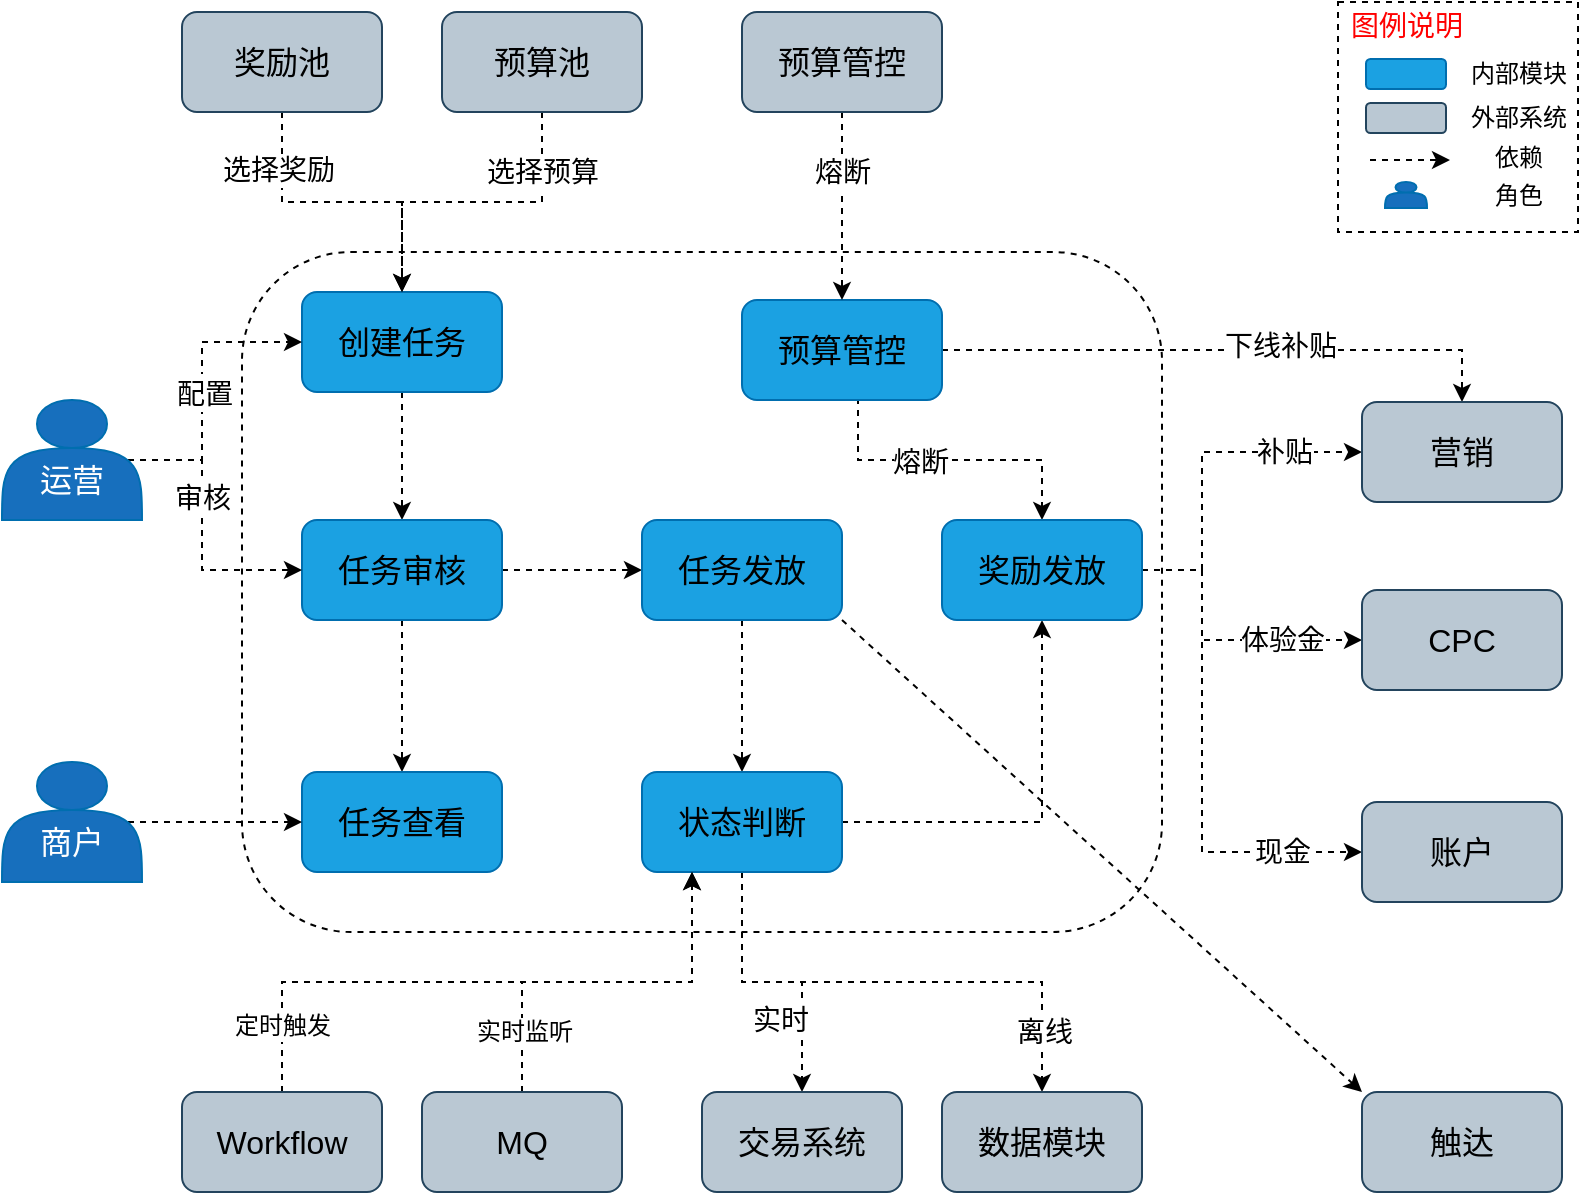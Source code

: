 <mxfile version="12.6.6" type="github" pages="3">
  <diagram id="x_FaIlI_H5_Zrhrs0Eig" name="业务全景">
    <mxGraphModel dx="946" dy="468" grid="1" gridSize="10" guides="1" tooltips="1" connect="1" arrows="1" fold="1" page="1" pageScale="1" pageWidth="827" pageHeight="1169" math="0" shadow="0">
      <root>
        <mxCell id="0"/>
        <mxCell id="1" parent="0"/>
        <mxCell id="Eg2ai3Ubf1dQmXdRh79p-2" value="" style="rounded=1;whiteSpace=wrap;html=1;dashed=1;arcSize=16;" vertex="1" parent="1">
          <mxGeometry x="130" y="130" width="460" height="340" as="geometry"/>
        </mxCell>
        <mxCell id="Eg2ai3Ubf1dQmXdRh79p-6" style="edgeStyle=orthogonalEdgeStyle;rounded=0;orthogonalLoop=1;jettySize=auto;html=1;exitX=0.5;exitY=1;exitDx=0;exitDy=0;fontSize=16;fontColor=#000000;dashed=1;" edge="1" parent="1" source="Eg2ai3Ubf1dQmXdRh79p-3" target="Eg2ai3Ubf1dQmXdRh79p-4">
          <mxGeometry relative="1" as="geometry"/>
        </mxCell>
        <mxCell id="Eg2ai3Ubf1dQmXdRh79p-3" value="创建任务" style="rounded=1;whiteSpace=wrap;html=1;fillColor=#1ba1e2;strokeColor=#006EAF;fontColor=#000000;fontSize=16;" vertex="1" parent="1">
          <mxGeometry x="160" y="150" width="100" height="50" as="geometry"/>
        </mxCell>
        <mxCell id="Eg2ai3Ubf1dQmXdRh79p-7" style="edgeStyle=orthogonalEdgeStyle;rounded=0;orthogonalLoop=1;jettySize=auto;html=1;exitX=0.5;exitY=1;exitDx=0;exitDy=0;dashed=1;fontSize=16;fontColor=#000000;" edge="1" parent="1" source="Eg2ai3Ubf1dQmXdRh79p-4" target="Eg2ai3Ubf1dQmXdRh79p-5">
          <mxGeometry relative="1" as="geometry"/>
        </mxCell>
        <mxCell id="Eg2ai3Ubf1dQmXdRh79p-22" style="edgeStyle=none;rounded=0;orthogonalLoop=1;jettySize=auto;html=1;exitX=1;exitY=0.5;exitDx=0;exitDy=0;dashed=1;fontSize=14;fontColor=#000000;" edge="1" parent="1" source="Eg2ai3Ubf1dQmXdRh79p-4" target="Eg2ai3Ubf1dQmXdRh79p-17">
          <mxGeometry relative="1" as="geometry"/>
        </mxCell>
        <mxCell id="Eg2ai3Ubf1dQmXdRh79p-4" value="任务审核" style="rounded=1;whiteSpace=wrap;html=1;fillColor=#1ba1e2;strokeColor=#006EAF;fontColor=#000000;fontSize=16;" vertex="1" parent="1">
          <mxGeometry x="160" y="264" width="100" height="50" as="geometry"/>
        </mxCell>
        <mxCell id="Eg2ai3Ubf1dQmXdRh79p-5" value="任务查看" style="rounded=1;whiteSpace=wrap;html=1;fillColor=#1ba1e2;strokeColor=#006EAF;fontColor=#000000;fontSize=16;" vertex="1" parent="1">
          <mxGeometry x="160" y="390" width="100" height="50" as="geometry"/>
        </mxCell>
        <mxCell id="Eg2ai3Ubf1dQmXdRh79p-13" style="rounded=0;orthogonalLoop=1;jettySize=auto;html=1;exitX=0.9;exitY=0.5;exitDx=0;exitDy=0;exitPerimeter=0;entryX=0;entryY=0.5;entryDx=0;entryDy=0;dashed=1;fontSize=16;fontColor=#000000;edgeStyle=orthogonalEdgeStyle;" edge="1" parent="1" source="Eg2ai3Ubf1dQmXdRh79p-8" target="Eg2ai3Ubf1dQmXdRh79p-3">
          <mxGeometry relative="1" as="geometry">
            <Array as="points">
              <mxPoint x="110" y="234"/>
              <mxPoint x="110" y="175"/>
            </Array>
          </mxGeometry>
        </mxCell>
        <mxCell id="Eg2ai3Ubf1dQmXdRh79p-15" value="&lt;font style=&quot;font-size: 14px&quot;&gt;配置&lt;/font&gt;" style="text;html=1;align=center;verticalAlign=middle;resizable=0;points=[];labelBackgroundColor=#ffffff;fontSize=16;fontColor=#000000;" vertex="1" connectable="0" parent="Eg2ai3Ubf1dQmXdRh79p-13">
          <mxGeometry x="-0.024" y="-1" relative="1" as="geometry">
            <mxPoint as="offset"/>
          </mxGeometry>
        </mxCell>
        <mxCell id="Eg2ai3Ubf1dQmXdRh79p-14" style="edgeStyle=orthogonalEdgeStyle;rounded=0;orthogonalLoop=1;jettySize=auto;html=1;exitX=0.9;exitY=0.5;exitDx=0;exitDy=0;exitPerimeter=0;entryX=0;entryY=0.5;entryDx=0;entryDy=0;dashed=1;fontSize=16;fontColor=#000000;" edge="1" parent="1" source="Eg2ai3Ubf1dQmXdRh79p-8" target="Eg2ai3Ubf1dQmXdRh79p-4">
          <mxGeometry relative="1" as="geometry">
            <Array as="points">
              <mxPoint x="110" y="234"/>
              <mxPoint x="110" y="289"/>
            </Array>
          </mxGeometry>
        </mxCell>
        <mxCell id="Eg2ai3Ubf1dQmXdRh79p-16" value="审核" style="text;html=1;align=center;verticalAlign=middle;resizable=0;points=[];labelBackgroundColor=#ffffff;fontSize=14;fontColor=#000000;" vertex="1" connectable="0" parent="Eg2ai3Ubf1dQmXdRh79p-14">
          <mxGeometry x="-0.21" y="-1" relative="1" as="geometry">
            <mxPoint x="1" as="offset"/>
          </mxGeometry>
        </mxCell>
        <mxCell id="Eg2ai3Ubf1dQmXdRh79p-8" value="&lt;br&gt;运营" style="shape=actor;whiteSpace=wrap;html=1;fillColor=#176FBD;fontSize=16;fontColor=#ffffff;strokeColor=#006EAF;" vertex="1" parent="1">
          <mxGeometry x="10" y="204" width="70" height="60" as="geometry"/>
        </mxCell>
        <mxCell id="Eg2ai3Ubf1dQmXdRh79p-12" style="edgeStyle=orthogonalEdgeStyle;rounded=0;orthogonalLoop=1;jettySize=auto;html=1;exitX=0.9;exitY=0.5;exitDx=0;exitDy=0;exitPerimeter=0;dashed=1;fontSize=16;fontColor=#000000;" edge="1" parent="1" source="Eg2ai3Ubf1dQmXdRh79p-11" target="Eg2ai3Ubf1dQmXdRh79p-5">
          <mxGeometry relative="1" as="geometry"/>
        </mxCell>
        <mxCell id="Eg2ai3Ubf1dQmXdRh79p-11" value="&lt;br&gt;商户" style="shape=actor;whiteSpace=wrap;html=1;fillColor=#176FBD;fontSize=16;fontColor=#ffffff;strokeColor=#006EAF;" vertex="1" parent="1">
          <mxGeometry x="10" y="385" width="70" height="60" as="geometry"/>
        </mxCell>
        <mxCell id="Eg2ai3Ubf1dQmXdRh79p-25" style="edgeStyle=none;rounded=0;orthogonalLoop=1;jettySize=auto;html=1;exitX=0.5;exitY=1;exitDx=0;exitDy=0;dashed=1;fontSize=14;fontColor=#000000;" edge="1" parent="1" source="Eg2ai3Ubf1dQmXdRh79p-17" target="Eg2ai3Ubf1dQmXdRh79p-24">
          <mxGeometry relative="1" as="geometry"/>
        </mxCell>
        <mxCell id="Eg2ai3Ubf1dQmXdRh79p-67" style="rounded=0;orthogonalLoop=1;jettySize=auto;html=1;exitX=1;exitY=1;exitDx=0;exitDy=0;entryX=0;entryY=0;entryDx=0;entryDy=0;dashed=1;fontSize=12;fontColor=#000000;" edge="1" parent="1" source="Eg2ai3Ubf1dQmXdRh79p-17" target="Eg2ai3Ubf1dQmXdRh79p-66">
          <mxGeometry relative="1" as="geometry"/>
        </mxCell>
        <mxCell id="Eg2ai3Ubf1dQmXdRh79p-17" value="任务发放" style="rounded=1;whiteSpace=wrap;html=1;fillColor=#1ba1e2;strokeColor=#006EAF;fontColor=#000000;fontSize=16;" vertex="1" parent="1">
          <mxGeometry x="330" y="264" width="100" height="50" as="geometry"/>
        </mxCell>
        <mxCell id="Eg2ai3Ubf1dQmXdRh79p-47" style="edgeStyle=orthogonalEdgeStyle;rounded=0;orthogonalLoop=1;jettySize=auto;html=1;exitX=0.5;exitY=1;exitDx=0;exitDy=0;entryX=0.5;entryY=0;entryDx=0;entryDy=0;dashed=1;fontSize=14;fontColor=#000000;" edge="1" parent="1" source="Eg2ai3Ubf1dQmXdRh79p-18" target="Eg2ai3Ubf1dQmXdRh79p-3">
          <mxGeometry relative="1" as="geometry"/>
        </mxCell>
        <mxCell id="Eg2ai3Ubf1dQmXdRh79p-49" value="选择预算" style="text;html=1;align=center;verticalAlign=middle;resizable=0;points=[];labelBackgroundColor=#ffffff;fontSize=14;fontColor=#000000;" vertex="1" connectable="0" parent="Eg2ai3Ubf1dQmXdRh79p-47">
          <mxGeometry x="-0.738" relative="1" as="geometry">
            <mxPoint y="9" as="offset"/>
          </mxGeometry>
        </mxCell>
        <mxCell id="Eg2ai3Ubf1dQmXdRh79p-18" value="预算池" style="rounded=1;whiteSpace=wrap;html=1;fillColor=#bac8d3;strokeColor=#23445d;fontSize=16;" vertex="1" parent="1">
          <mxGeometry x="230" y="10" width="100" height="50" as="geometry"/>
        </mxCell>
        <mxCell id="Eg2ai3Ubf1dQmXdRh79p-21" style="edgeStyle=orthogonalEdgeStyle;rounded=0;orthogonalLoop=1;jettySize=auto;html=1;exitX=0.5;exitY=1;exitDx=0;exitDy=0;entryX=0.5;entryY=0;entryDx=0;entryDy=0;dashed=1;fontSize=14;fontColor=#000000;" edge="1" parent="1" source="Eg2ai3Ubf1dQmXdRh79p-19" target="Eg2ai3Ubf1dQmXdRh79p-3">
          <mxGeometry relative="1" as="geometry"/>
        </mxCell>
        <mxCell id="Eg2ai3Ubf1dQmXdRh79p-48" value="选择奖励" style="text;html=1;align=center;verticalAlign=middle;resizable=0;points=[];labelBackgroundColor=#ffffff;fontSize=14;fontColor=#000000;" vertex="1" connectable="0" parent="Eg2ai3Ubf1dQmXdRh79p-21">
          <mxGeometry x="-0.613" y="-2" relative="1" as="geometry">
            <mxPoint as="offset"/>
          </mxGeometry>
        </mxCell>
        <mxCell id="Eg2ai3Ubf1dQmXdRh79p-19" value="奖励池" style="rounded=1;whiteSpace=wrap;html=1;fillColor=#bac8d3;strokeColor=#23445d;fontSize=16;" vertex="1" parent="1">
          <mxGeometry x="100" y="10" width="100" height="50" as="geometry"/>
        </mxCell>
        <mxCell id="Eg2ai3Ubf1dQmXdRh79p-29" style="edgeStyle=orthogonalEdgeStyle;rounded=0;orthogonalLoop=1;jettySize=auto;html=1;exitX=0.58;exitY=0.98;exitDx=0;exitDy=0;dashed=1;fontSize=14;fontColor=#000000;exitPerimeter=0;" edge="1" parent="1" source="Eg2ai3Ubf1dQmXdRh79p-23" target="Eg2ai3Ubf1dQmXdRh79p-27">
          <mxGeometry relative="1" as="geometry"/>
        </mxCell>
        <mxCell id="Eg2ai3Ubf1dQmXdRh79p-46" value="熔断" style="text;html=1;align=center;verticalAlign=middle;resizable=0;points=[];labelBackgroundColor=#ffffff;fontSize=14;fontColor=#000000;" vertex="1" connectable="0" parent="Eg2ai3Ubf1dQmXdRh79p-29">
          <mxGeometry x="-0.189" y="-1" relative="1" as="geometry">
            <mxPoint as="offset"/>
          </mxGeometry>
        </mxCell>
        <mxCell id="Eg2ai3Ubf1dQmXdRh79p-53" style="edgeStyle=orthogonalEdgeStyle;rounded=0;orthogonalLoop=1;jettySize=auto;html=1;exitX=1;exitY=0.5;exitDx=0;exitDy=0;entryX=0.5;entryY=0;entryDx=0;entryDy=0;dashed=1;fontSize=14;fontColor=#000000;" edge="1" parent="1" source="Eg2ai3Ubf1dQmXdRh79p-23" target="Eg2ai3Ubf1dQmXdRh79p-50">
          <mxGeometry relative="1" as="geometry"/>
        </mxCell>
        <mxCell id="Eg2ai3Ubf1dQmXdRh79p-54" value="下线补贴" style="text;html=1;align=center;verticalAlign=middle;resizable=0;points=[];labelBackgroundColor=#ffffff;fontSize=14;fontColor=#000000;" vertex="1" connectable="0" parent="Eg2ai3Ubf1dQmXdRh79p-53">
          <mxGeometry x="0.178" y="2" relative="1" as="geometry">
            <mxPoint as="offset"/>
          </mxGeometry>
        </mxCell>
        <mxCell id="Eg2ai3Ubf1dQmXdRh79p-23" value="预算管控" style="rounded=1;whiteSpace=wrap;html=1;fillColor=#1ba1e2;strokeColor=#006EAF;fontColor=#000000;fontSize=16;" vertex="1" parent="1">
          <mxGeometry x="380" y="154" width="100" height="50" as="geometry"/>
        </mxCell>
        <mxCell id="Eg2ai3Ubf1dQmXdRh79p-28" style="edgeStyle=orthogonalEdgeStyle;rounded=0;orthogonalLoop=1;jettySize=auto;html=1;exitX=1;exitY=0.5;exitDx=0;exitDy=0;entryX=0.5;entryY=1;entryDx=0;entryDy=0;dashed=1;fontSize=14;fontColor=#000000;" edge="1" parent="1" source="Eg2ai3Ubf1dQmXdRh79p-24" target="Eg2ai3Ubf1dQmXdRh79p-27">
          <mxGeometry relative="1" as="geometry"/>
        </mxCell>
        <mxCell id="Eg2ai3Ubf1dQmXdRh79p-34" style="edgeStyle=orthogonalEdgeStyle;rounded=0;orthogonalLoop=1;jettySize=auto;html=1;exitX=0.5;exitY=1;exitDx=0;exitDy=0;dashed=1;fontSize=14;fontColor=#000000;" edge="1" parent="1" source="Eg2ai3Ubf1dQmXdRh79p-24" target="Eg2ai3Ubf1dQmXdRh79p-32">
          <mxGeometry relative="1" as="geometry"/>
        </mxCell>
        <mxCell id="Eg2ai3Ubf1dQmXdRh79p-43" value="实时" style="text;html=1;align=center;verticalAlign=middle;resizable=0;points=[];labelBackgroundColor=#ffffff;fontSize=14;fontColor=#000000;" vertex="1" connectable="0" parent="Eg2ai3Ubf1dQmXdRh79p-34">
          <mxGeometry x="0.075" y="2" relative="1" as="geometry">
            <mxPoint x="-2" y="21" as="offset"/>
          </mxGeometry>
        </mxCell>
        <mxCell id="Eg2ai3Ubf1dQmXdRh79p-42" style="edgeStyle=orthogonalEdgeStyle;rounded=0;orthogonalLoop=1;jettySize=auto;html=1;exitX=0.5;exitY=1;exitDx=0;exitDy=0;dashed=1;fontSize=14;fontColor=#000000;entryX=0.5;entryY=0;entryDx=0;entryDy=0;" edge="1" parent="1" source="Eg2ai3Ubf1dQmXdRh79p-24" target="Eg2ai3Ubf1dQmXdRh79p-33">
          <mxGeometry relative="1" as="geometry"/>
        </mxCell>
        <mxCell id="Eg2ai3Ubf1dQmXdRh79p-44" value="离线" style="text;html=1;align=center;verticalAlign=middle;resizable=0;points=[];labelBackgroundColor=#ffffff;fontSize=14;fontColor=#000000;" vertex="1" connectable="0" parent="Eg2ai3Ubf1dQmXdRh79p-42">
          <mxGeometry x="0.525" y="1" relative="1" as="geometry">
            <mxPoint x="7" y="26" as="offset"/>
          </mxGeometry>
        </mxCell>
        <mxCell id="Eg2ai3Ubf1dQmXdRh79p-24" value="状态判断" style="rounded=1;whiteSpace=wrap;html=1;fillColor=#1ba1e2;strokeColor=#006EAF;fontColor=#000000;fontSize=16;" vertex="1" parent="1">
          <mxGeometry x="330" y="390" width="100" height="50" as="geometry"/>
        </mxCell>
        <mxCell id="Eg2ai3Ubf1dQmXdRh79p-38" style="edgeStyle=orthogonalEdgeStyle;rounded=0;orthogonalLoop=1;jettySize=auto;html=1;exitX=1;exitY=0.5;exitDx=0;exitDy=0;entryX=0;entryY=0.5;entryDx=0;entryDy=0;dashed=1;fontSize=14;fontColor=#000000;" edge="1" parent="1" target="Eg2ai3Ubf1dQmXdRh79p-36">
          <mxGeometry relative="1" as="geometry">
            <mxPoint x="580" y="289" as="sourcePoint"/>
            <Array as="points">
              <mxPoint x="610" y="289"/>
              <mxPoint x="610" y="324"/>
            </Array>
          </mxGeometry>
        </mxCell>
        <mxCell id="Eg2ai3Ubf1dQmXdRh79p-40" value="体验金" style="text;html=1;align=center;verticalAlign=middle;resizable=0;points=[];labelBackgroundColor=#ffffff;fontSize=14;fontColor=#000000;" vertex="1" connectable="0" parent="Eg2ai3Ubf1dQmXdRh79p-38">
          <mxGeometry x="0.141" relative="1" as="geometry">
            <mxPoint x="22" as="offset"/>
          </mxGeometry>
        </mxCell>
        <mxCell id="Eg2ai3Ubf1dQmXdRh79p-39" style="edgeStyle=orthogonalEdgeStyle;rounded=0;orthogonalLoop=1;jettySize=auto;html=1;exitX=1;exitY=0.5;exitDx=0;exitDy=0;entryX=0;entryY=0.5;entryDx=0;entryDy=0;dashed=1;fontSize=14;fontColor=#000000;" edge="1" parent="1" target="Eg2ai3Ubf1dQmXdRh79p-37">
          <mxGeometry relative="1" as="geometry">
            <mxPoint x="580" y="289" as="sourcePoint"/>
            <Array as="points">
              <mxPoint x="610" y="289"/>
              <mxPoint x="610" y="430"/>
            </Array>
          </mxGeometry>
        </mxCell>
        <mxCell id="Eg2ai3Ubf1dQmXdRh79p-41" value="现金" style="text;html=1;align=center;verticalAlign=middle;resizable=0;points=[];labelBackgroundColor=#ffffff;fontSize=14;fontColor=#000000;" vertex="1" connectable="0" parent="Eg2ai3Ubf1dQmXdRh79p-39">
          <mxGeometry x="0.305" y="1" relative="1" as="geometry">
            <mxPoint x="39" y="7" as="offset"/>
          </mxGeometry>
        </mxCell>
        <mxCell id="Eg2ai3Ubf1dQmXdRh79p-51" style="edgeStyle=orthogonalEdgeStyle;rounded=0;orthogonalLoop=1;jettySize=auto;html=1;exitX=1;exitY=0.5;exitDx=0;exitDy=0;entryX=0;entryY=0.5;entryDx=0;entryDy=0;dashed=1;fontSize=14;fontColor=#000000;" edge="1" parent="1" target="Eg2ai3Ubf1dQmXdRh79p-50">
          <mxGeometry relative="1" as="geometry">
            <mxPoint x="580" y="289" as="sourcePoint"/>
            <Array as="points">
              <mxPoint x="610" y="289"/>
              <mxPoint x="610" y="230"/>
            </Array>
          </mxGeometry>
        </mxCell>
        <mxCell id="Eg2ai3Ubf1dQmXdRh79p-52" value="补贴" style="text;html=1;align=center;verticalAlign=middle;resizable=0;points=[];labelBackgroundColor=#ffffff;fontSize=14;fontColor=#000000;" vertex="1" connectable="0" parent="Eg2ai3Ubf1dQmXdRh79p-51">
          <mxGeometry x="0.696" y="-1" relative="1" as="geometry">
            <mxPoint x="-14" y="-1" as="offset"/>
          </mxGeometry>
        </mxCell>
        <mxCell id="Eg2ai3Ubf1dQmXdRh79p-27" value="奖励发放" style="rounded=1;whiteSpace=wrap;html=1;fillColor=#1ba1e2;strokeColor=#006EAF;fontColor=#000000;fontSize=16;" vertex="1" parent="1">
          <mxGeometry x="480" y="264" width="100" height="50" as="geometry"/>
        </mxCell>
        <mxCell id="Eg2ai3Ubf1dQmXdRh79p-31" style="edgeStyle=orthogonalEdgeStyle;rounded=0;orthogonalLoop=1;jettySize=auto;html=1;exitX=0.5;exitY=1;exitDx=0;exitDy=0;dashed=1;fontSize=14;fontColor=#000000;" edge="1" parent="1" source="Eg2ai3Ubf1dQmXdRh79p-30" target="Eg2ai3Ubf1dQmXdRh79p-23">
          <mxGeometry relative="1" as="geometry"/>
        </mxCell>
        <mxCell id="Eg2ai3Ubf1dQmXdRh79p-45" value="熔断" style="text;html=1;align=center;verticalAlign=middle;resizable=0;points=[];labelBackgroundColor=#ffffff;fontSize=14;fontColor=#000000;" vertex="1" connectable="0" parent="Eg2ai3Ubf1dQmXdRh79p-31">
          <mxGeometry x="-0.641" y="1" relative="1" as="geometry">
            <mxPoint x="-1" y="13" as="offset"/>
          </mxGeometry>
        </mxCell>
        <mxCell id="Eg2ai3Ubf1dQmXdRh79p-30" value="预算管控" style="rounded=1;whiteSpace=wrap;html=1;fillColor=#bac8d3;strokeColor=#23445d;fontSize=16;" vertex="1" parent="1">
          <mxGeometry x="380" y="10" width="100" height="50" as="geometry"/>
        </mxCell>
        <mxCell id="Eg2ai3Ubf1dQmXdRh79p-32" value="交易系统" style="rounded=1;whiteSpace=wrap;html=1;fillColor=#bac8d3;strokeColor=#23445d;fontSize=16;" vertex="1" parent="1">
          <mxGeometry x="360" y="550" width="100" height="50" as="geometry"/>
        </mxCell>
        <mxCell id="Eg2ai3Ubf1dQmXdRh79p-33" value="数据模块" style="rounded=1;whiteSpace=wrap;html=1;fillColor=#bac8d3;strokeColor=#23445d;fontSize=16;" vertex="1" parent="1">
          <mxGeometry x="480" y="550" width="100" height="50" as="geometry"/>
        </mxCell>
        <mxCell id="Eg2ai3Ubf1dQmXdRh79p-36" value="CPC" style="rounded=1;whiteSpace=wrap;html=1;fillColor=#bac8d3;strokeColor=#23445d;fontSize=16;" vertex="1" parent="1">
          <mxGeometry x="690" y="299" width="100" height="50" as="geometry"/>
        </mxCell>
        <mxCell id="Eg2ai3Ubf1dQmXdRh79p-37" value="账户" style="rounded=1;whiteSpace=wrap;html=1;fillColor=#bac8d3;strokeColor=#23445d;fontSize=16;" vertex="1" parent="1">
          <mxGeometry x="690" y="405" width="100" height="50" as="geometry"/>
        </mxCell>
        <mxCell id="Eg2ai3Ubf1dQmXdRh79p-50" value="营销" style="rounded=1;whiteSpace=wrap;html=1;fillColor=#bac8d3;strokeColor=#23445d;fontSize=16;" vertex="1" parent="1">
          <mxGeometry x="690" y="205" width="100" height="50" as="geometry"/>
        </mxCell>
        <mxCell id="Eg2ai3Ubf1dQmXdRh79p-55" value="" style="rounded=0;whiteSpace=wrap;html=1;fillColor=none;fontSize=14;fontColor=#000000;dashed=1;" vertex="1" parent="1">
          <mxGeometry x="678" y="5" width="120" height="115" as="geometry"/>
        </mxCell>
        <mxCell id="Eg2ai3Ubf1dQmXdRh79p-56" value="图例说明" style="text;html=1;align=center;verticalAlign=middle;resizable=0;points=[];autosize=1;fontSize=14;fontColor=#FF0000;" vertex="1" parent="1">
          <mxGeometry x="677" y="7" width="70" height="20" as="geometry"/>
        </mxCell>
        <mxCell id="Eg2ai3Ubf1dQmXdRh79p-57" value="" style="rounded=1;whiteSpace=wrap;html=1;fillColor=#1ba1e2;strokeColor=#006EAF;fontColor=#000000;fontSize=16;" vertex="1" parent="1">
          <mxGeometry x="692" y="33.5" width="40" height="15" as="geometry"/>
        </mxCell>
        <mxCell id="Eg2ai3Ubf1dQmXdRh79p-58" value="内部模块" style="text;html=1;align=center;verticalAlign=middle;resizable=0;points=[];autosize=1;fontSize=12;fontColor=#000000;" vertex="1" parent="1">
          <mxGeometry x="738" y="31" width="60" height="20" as="geometry"/>
        </mxCell>
        <mxCell id="Eg2ai3Ubf1dQmXdRh79p-60" value="" style="rounded=1;whiteSpace=wrap;html=1;fillColor=#bac8d3;strokeColor=#23445d;fontSize=16;" vertex="1" parent="1">
          <mxGeometry x="692" y="55.5" width="40" height="15" as="geometry"/>
        </mxCell>
        <mxCell id="Eg2ai3Ubf1dQmXdRh79p-61" value="外部系统" style="text;html=1;align=center;verticalAlign=middle;resizable=0;points=[];autosize=1;fontSize=12;fontColor=#000000;" vertex="1" parent="1">
          <mxGeometry x="738" y="53" width="60" height="20" as="geometry"/>
        </mxCell>
        <mxCell id="Eg2ai3Ubf1dQmXdRh79p-62" value="" style="endArrow=classic;html=1;dashed=1;fontSize=12;fontColor=#000000;" edge="1" parent="1">
          <mxGeometry width="50" height="50" relative="1" as="geometry">
            <mxPoint x="694" y="84" as="sourcePoint"/>
            <mxPoint x="734" y="84" as="targetPoint"/>
          </mxGeometry>
        </mxCell>
        <mxCell id="Eg2ai3Ubf1dQmXdRh79p-63" value="依赖" style="text;html=1;align=center;verticalAlign=middle;resizable=0;points=[];autosize=1;fontSize=12;fontColor=#000000;" vertex="1" parent="1">
          <mxGeometry x="748" y="73" width="40" height="20" as="geometry"/>
        </mxCell>
        <mxCell id="Eg2ai3Ubf1dQmXdRh79p-64" value="" style="shape=actor;whiteSpace=wrap;html=1;fillColor=#176FBD;fontSize=16;fontColor=#ffffff;strokeColor=#006EAF;" vertex="1" parent="1">
          <mxGeometry x="701.5" y="95" width="21" height="13" as="geometry"/>
        </mxCell>
        <mxCell id="Eg2ai3Ubf1dQmXdRh79p-65" value="角色" style="text;html=1;align=center;verticalAlign=middle;resizable=0;points=[];autosize=1;fontSize=12;fontColor=#000000;" vertex="1" parent="1">
          <mxGeometry x="748" y="91.5" width="40" height="20" as="geometry"/>
        </mxCell>
        <mxCell id="Eg2ai3Ubf1dQmXdRh79p-66" value="触达" style="rounded=1;whiteSpace=wrap;html=1;fillColor=#bac8d3;strokeColor=#23445d;fontSize=16;" vertex="1" parent="1">
          <mxGeometry x="690" y="550" width="100" height="50" as="geometry"/>
        </mxCell>
        <mxCell id="Eg2ai3Ubf1dQmXdRh79p-70" style="edgeStyle=orthogonalEdgeStyle;rounded=0;orthogonalLoop=1;jettySize=auto;html=1;exitX=0.5;exitY=0;exitDx=0;exitDy=0;entryX=0.25;entryY=1;entryDx=0;entryDy=0;dashed=1;fontSize=12;fontColor=#000000;" edge="1" parent="1" source="Eg2ai3Ubf1dQmXdRh79p-69" target="Eg2ai3Ubf1dQmXdRh79p-24">
          <mxGeometry relative="1" as="geometry"/>
        </mxCell>
        <mxCell id="Eg2ai3Ubf1dQmXdRh79p-73" value="定时触发" style="text;html=1;align=center;verticalAlign=middle;resizable=0;points=[];labelBackgroundColor=#ffffff;fontSize=12;fontColor=#000000;" vertex="1" connectable="0" parent="Eg2ai3Ubf1dQmXdRh79p-70">
          <mxGeometry x="-0.738" y="-3" relative="1" as="geometry">
            <mxPoint x="-3" y="8" as="offset"/>
          </mxGeometry>
        </mxCell>
        <mxCell id="Eg2ai3Ubf1dQmXdRh79p-69" value="Workflow" style="rounded=1;whiteSpace=wrap;html=1;fillColor=#bac8d3;strokeColor=#23445d;fontSize=16;" vertex="1" parent="1">
          <mxGeometry x="100" y="550" width="100" height="50" as="geometry"/>
        </mxCell>
        <mxCell id="Eg2ai3Ubf1dQmXdRh79p-72" style="edgeStyle=orthogonalEdgeStyle;rounded=0;orthogonalLoop=1;jettySize=auto;html=1;exitX=0.5;exitY=0;exitDx=0;exitDy=0;dashed=1;fontSize=12;fontColor=#000000;entryX=0.25;entryY=1;entryDx=0;entryDy=0;" edge="1" parent="1" source="Eg2ai3Ubf1dQmXdRh79p-71" target="Eg2ai3Ubf1dQmXdRh79p-24">
          <mxGeometry relative="1" as="geometry">
            <mxPoint x="330" y="430" as="targetPoint"/>
          </mxGeometry>
        </mxCell>
        <mxCell id="Eg2ai3Ubf1dQmXdRh79p-74" value="实时监听" style="text;html=1;align=center;verticalAlign=middle;resizable=0;points=[];labelBackgroundColor=#ffffff;fontSize=12;fontColor=#000000;" vertex="1" connectable="0" parent="Eg2ai3Ubf1dQmXdRh79p-72">
          <mxGeometry x="-0.689" y="-1" relative="1" as="geometry">
            <mxPoint as="offset"/>
          </mxGeometry>
        </mxCell>
        <mxCell id="Eg2ai3Ubf1dQmXdRh79p-71" value="MQ" style="rounded=1;whiteSpace=wrap;html=1;fillColor=#bac8d3;strokeColor=#23445d;fontSize=16;" vertex="1" parent="1">
          <mxGeometry x="220" y="550" width="100" height="50" as="geometry"/>
        </mxCell>
      </root>
    </mxGraphModel>
  </diagram>
  <diagram id="bgZz6jzHgwKrNWMQI790" name="用例图">
    <mxGraphModel dx="946" dy="517" grid="1" gridSize="10" guides="1" tooltips="1" connect="1" arrows="1" fold="1" page="1" pageScale="1" pageWidth="827" pageHeight="1169" math="0" shadow="0">
      <root>
        <mxCell id="xWz7SkqGMu0bz7cx1q8d-0"/>
        <mxCell id="xWz7SkqGMu0bz7cx1q8d-1" parent="xWz7SkqGMu0bz7cx1q8d-0"/>
        <mxCell id="xWz7SkqGMu0bz7cx1q8d-2" value="运营" style="shape=umlActor;verticalLabelPosition=bottom;labelBackgroundColor=#ffffff;verticalAlign=top;html=1;outlineConnect=0;rounded=1;fillColor=none;fontSize=12;fontColor=#000000;" vertex="1" parent="xWz7SkqGMu0bz7cx1q8d-1">
          <mxGeometry x="40" y="170" width="40" height="80" as="geometry"/>
        </mxCell>
        <mxCell id="xWz7SkqGMu0bz7cx1q8d-5" value="配置任务周期" style="ellipse;whiteSpace=wrap;html=1;rounded=1;fillColor=none;fontSize=12;fontColor=#000000;" vertex="1" parent="xWz7SkqGMu0bz7cx1q8d-1">
          <mxGeometry x="190" y="20" width="120" height="60" as="geometry"/>
        </mxCell>
        <mxCell id="xWz7SkqGMu0bz7cx1q8d-7" value="选择预算池" style="ellipse;whiteSpace=wrap;html=1;rounded=1;fillColor=none;fontSize=12;fontColor=#000000;" vertex="1" parent="xWz7SkqGMu0bz7cx1q8d-1">
          <mxGeometry x="190" y="100" width="120" height="60" as="geometry"/>
        </mxCell>
        <mxCell id="xWz7SkqGMu0bz7cx1q8d-8" value="选择任务" style="ellipse;whiteSpace=wrap;html=1;rounded=1;fillColor=none;fontSize=12;fontColor=#000000;" vertex="1" parent="xWz7SkqGMu0bz7cx1q8d-1">
          <mxGeometry x="190" y="180" width="120" height="60" as="geometry"/>
        </mxCell>
        <mxCell id="xWz7SkqGMu0bz7cx1q8d-9" value="订单任务" style="ellipse;whiteSpace=wrap;html=1;rounded=1;fillColor=none;fontSize=12;fontColor=#000000;" vertex="1" parent="xWz7SkqGMu0bz7cx1q8d-1">
          <mxGeometry x="440" y="126" width="120" height="60" as="geometry"/>
        </mxCell>
        <mxCell id="xWz7SkqGMu0bz7cx1q8d-10" value="营业时长任务" style="ellipse;whiteSpace=wrap;html=1;rounded=1;fillColor=none;fontSize=12;fontColor=#000000;" vertex="1" parent="xWz7SkqGMu0bz7cx1q8d-1">
          <mxGeometry x="440" y="206" width="120" height="60" as="geometry"/>
        </mxCell>
        <mxCell id="xWz7SkqGMu0bz7cx1q8d-11" value="订单&amp;amp;营业时长任务" style="ellipse;whiteSpace=wrap;html=1;rounded=1;fillColor=none;fontSize=12;fontColor=#000000;" vertex="1" parent="xWz7SkqGMu0bz7cx1q8d-1">
          <mxGeometry x="440" y="286" width="120" height="60" as="geometry"/>
        </mxCell>
        <mxCell id="xWz7SkqGMu0bz7cx1q8d-12" value="无任务" style="ellipse;whiteSpace=wrap;html=1;rounded=1;fillColor=none;fontSize=12;fontColor=#000000;" vertex="1" parent="xWz7SkqGMu0bz7cx1q8d-1">
          <mxGeometry x="440" y="46" width="120" height="60" as="geometry"/>
        </mxCell>
        <mxCell id="xWz7SkqGMu0bz7cx1q8d-14" value="Extends" style="endArrow=block;endSize=16;endFill=0;html=1;dashed=1;fontSize=12;fontColor=#000000;entryX=1;entryY=0.5;entryDx=0;entryDy=0;exitX=0;exitY=0.5;exitDx=0;exitDy=0;" edge="1" parent="xWz7SkqGMu0bz7cx1q8d-1" source="xWz7SkqGMu0bz7cx1q8d-11" target="xWz7SkqGMu0bz7cx1q8d-8">
          <mxGeometry width="160" relative="1" as="geometry">
            <mxPoint x="300" y="290" as="sourcePoint"/>
            <mxPoint x="460" y="290" as="targetPoint"/>
          </mxGeometry>
        </mxCell>
        <mxCell id="xWz7SkqGMu0bz7cx1q8d-15" value="Extends" style="endArrow=block;endSize=16;endFill=0;html=1;dashed=1;fontSize=12;fontColor=#000000;entryX=1;entryY=0.5;entryDx=0;entryDy=0;exitX=0;exitY=0.5;exitDx=0;exitDy=0;" edge="1" parent="xWz7SkqGMu0bz7cx1q8d-1" source="xWz7SkqGMu0bz7cx1q8d-10" target="xWz7SkqGMu0bz7cx1q8d-8">
          <mxGeometry width="160" relative="1" as="geometry">
            <mxPoint x="450" y="300" as="sourcePoint"/>
            <mxPoint x="320" y="220" as="targetPoint"/>
          </mxGeometry>
        </mxCell>
        <mxCell id="xWz7SkqGMu0bz7cx1q8d-16" value="上传商户" style="ellipse;whiteSpace=wrap;html=1;rounded=1;fillColor=none;fontSize=12;fontColor=#000000;" vertex="1" parent="xWz7SkqGMu0bz7cx1q8d-1">
          <mxGeometry x="190" y="360" width="120" height="60" as="geometry"/>
        </mxCell>
        <mxCell id="xWz7SkqGMu0bz7cx1q8d-17" value="Extends" style="endArrow=block;endSize=16;endFill=0;html=1;dashed=1;fontSize=12;fontColor=#000000;entryX=1;entryY=0.5;entryDx=0;entryDy=0;exitX=0;exitY=0.5;exitDx=0;exitDy=0;" edge="1" parent="xWz7SkqGMu0bz7cx1q8d-1" source="xWz7SkqGMu0bz7cx1q8d-9" target="xWz7SkqGMu0bz7cx1q8d-8">
          <mxGeometry width="160" relative="1" as="geometry">
            <mxPoint x="450" y="220" as="sourcePoint"/>
            <mxPoint x="320" y="220" as="targetPoint"/>
          </mxGeometry>
        </mxCell>
        <mxCell id="xWz7SkqGMu0bz7cx1q8d-18" value="Extends" style="endArrow=block;endSize=16;endFill=0;html=1;dashed=1;fontSize=12;fontColor=#000000;entryX=1;entryY=0.5;entryDx=0;entryDy=0;exitX=0;exitY=0.5;exitDx=0;exitDy=0;" edge="1" parent="xWz7SkqGMu0bz7cx1q8d-1" source="xWz7SkqGMu0bz7cx1q8d-12" target="xWz7SkqGMu0bz7cx1q8d-8">
          <mxGeometry width="160" relative="1" as="geometry">
            <mxPoint x="450" y="140" as="sourcePoint"/>
            <mxPoint x="320" y="220" as="targetPoint"/>
          </mxGeometry>
        </mxCell>
        <mxCell id="xWz7SkqGMu0bz7cx1q8d-19" value="上传奖励" style="ellipse;whiteSpace=wrap;html=1;rounded=1;fillColor=none;fontSize=12;fontColor=#000000;" vertex="1" parent="xWz7SkqGMu0bz7cx1q8d-1">
          <mxGeometry x="190" y="450" width="120" height="60" as="geometry"/>
        </mxCell>
        <mxCell id="xWz7SkqGMu0bz7cx1q8d-20" value="选择奖励" style="ellipse;whiteSpace=wrap;html=1;rounded=1;fillColor=none;fontSize=12;fontColor=#000000;" vertex="1" parent="xWz7SkqGMu0bz7cx1q8d-1">
          <mxGeometry x="190" y="266" width="120" height="60" as="geometry"/>
        </mxCell>
        <mxCell id="xWz7SkqGMu0bz7cx1q8d-21" value="满减补贴" style="ellipse;whiteSpace=wrap;html=1;rounded=1;fillColor=none;fontSize=12;fontColor=#000000;" vertex="1" parent="xWz7SkqGMu0bz7cx1q8d-1">
          <mxGeometry x="440" y="364.5" width="120" height="60" as="geometry"/>
        </mxCell>
        <mxCell id="xWz7SkqGMu0bz7cx1q8d-22" value="返CPC券" style="ellipse;whiteSpace=wrap;html=1;rounded=1;fillColor=none;fontSize=12;fontColor=#000000;" vertex="1" parent="xWz7SkqGMu0bz7cx1q8d-1">
          <mxGeometry x="440" y="444.5" width="120" height="60" as="geometry"/>
        </mxCell>
        <mxCell id="xWz7SkqGMu0bz7cx1q8d-23" value="返CPC体验金" style="ellipse;whiteSpace=wrap;html=1;rounded=1;fillColor=none;fontSize=12;fontColor=#000000;" vertex="1" parent="xWz7SkqGMu0bz7cx1q8d-1">
          <mxGeometry x="440" y="524.5" width="120" height="60" as="geometry"/>
        </mxCell>
        <mxCell id="xWz7SkqGMu0bz7cx1q8d-24" value="返现金" style="ellipse;whiteSpace=wrap;html=1;rounded=1;fillColor=none;fontSize=12;fontColor=#000000;" vertex="1" parent="xWz7SkqGMu0bz7cx1q8d-1">
          <mxGeometry x="440" y="604.5" width="120" height="60" as="geometry"/>
        </mxCell>
        <mxCell id="xWz7SkqGMu0bz7cx1q8d-25" value="Extends" style="endArrow=block;endSize=16;endFill=0;html=1;dashed=1;fontSize=12;fontColor=#000000;entryX=1;entryY=0.5;entryDx=0;entryDy=0;exitX=0;exitY=0.5;exitDx=0;exitDy=0;" edge="1" parent="xWz7SkqGMu0bz7cx1q8d-1" source="xWz7SkqGMu0bz7cx1q8d-21" target="xWz7SkqGMu0bz7cx1q8d-20">
          <mxGeometry width="160" relative="1" as="geometry">
            <mxPoint x="460" y="450" as="sourcePoint"/>
            <mxPoint x="330" y="344" as="targetPoint"/>
          </mxGeometry>
        </mxCell>
        <mxCell id="xWz7SkqGMu0bz7cx1q8d-26" value="Extends" style="endArrow=block;endSize=16;endFill=0;html=1;dashed=1;fontSize=12;fontColor=#000000;exitX=0;exitY=0.5;exitDx=0;exitDy=0;entryX=1;entryY=0.5;entryDx=0;entryDy=0;" edge="1" parent="xWz7SkqGMu0bz7cx1q8d-1" source="xWz7SkqGMu0bz7cx1q8d-22" target="xWz7SkqGMu0bz7cx1q8d-20">
          <mxGeometry width="160" relative="1" as="geometry">
            <mxPoint x="450" y="404.5" as="sourcePoint"/>
            <mxPoint x="310" y="300" as="targetPoint"/>
          </mxGeometry>
        </mxCell>
        <mxCell id="xWz7SkqGMu0bz7cx1q8d-27" value="Extends" style="endArrow=block;endSize=16;endFill=0;html=1;dashed=1;fontSize=12;fontColor=#000000;exitX=0;exitY=0.5;exitDx=0;exitDy=0;entryX=1;entryY=0.5;entryDx=0;entryDy=0;" edge="1" parent="xWz7SkqGMu0bz7cx1q8d-1" source="xWz7SkqGMu0bz7cx1q8d-23" target="xWz7SkqGMu0bz7cx1q8d-20">
          <mxGeometry width="160" relative="1" as="geometry">
            <mxPoint x="450" y="484.5" as="sourcePoint"/>
            <mxPoint x="320" y="306" as="targetPoint"/>
          </mxGeometry>
        </mxCell>
        <mxCell id="xWz7SkqGMu0bz7cx1q8d-28" value="Extends" style="endArrow=block;endSize=16;endFill=0;html=1;dashed=1;fontSize=12;fontColor=#000000;exitX=0;exitY=0.5;exitDx=0;exitDy=0;entryX=1;entryY=0.5;entryDx=0;entryDy=0;" edge="1" parent="xWz7SkqGMu0bz7cx1q8d-1" source="xWz7SkqGMu0bz7cx1q8d-24" target="xWz7SkqGMu0bz7cx1q8d-20">
          <mxGeometry width="160" relative="1" as="geometry">
            <mxPoint x="450" y="564.5" as="sourcePoint"/>
            <mxPoint x="320" y="306" as="targetPoint"/>
          </mxGeometry>
        </mxCell>
        <mxCell id="xWz7SkqGMu0bz7cx1q8d-30" value="Use" style="endArrow=open;endSize=12;dashed=1;html=1;fontSize=12;fontColor=#000000;exitX=1;exitY=0.333;exitDx=0;exitDy=0;exitPerimeter=0;entryX=0;entryY=0.5;entryDx=0;entryDy=0;" edge="1" parent="xWz7SkqGMu0bz7cx1q8d-1" source="xWz7SkqGMu0bz7cx1q8d-2" target="xWz7SkqGMu0bz7cx1q8d-5">
          <mxGeometry width="160" relative="1" as="geometry">
            <mxPoint x="90" y="230" as="sourcePoint"/>
            <mxPoint x="250" y="230" as="targetPoint"/>
          </mxGeometry>
        </mxCell>
        <mxCell id="xWz7SkqGMu0bz7cx1q8d-31" value="Use" style="endArrow=open;endSize=12;dashed=1;html=1;fontSize=12;fontColor=#000000;exitX=1;exitY=0.333;exitDx=0;exitDy=0;exitPerimeter=0;entryX=0;entryY=0.5;entryDx=0;entryDy=0;" edge="1" parent="xWz7SkqGMu0bz7cx1q8d-1" source="xWz7SkqGMu0bz7cx1q8d-2" target="xWz7SkqGMu0bz7cx1q8d-7">
          <mxGeometry width="160" relative="1" as="geometry">
            <mxPoint x="90" y="206.667" as="sourcePoint"/>
            <mxPoint x="200" y="60" as="targetPoint"/>
          </mxGeometry>
        </mxCell>
        <mxCell id="xWz7SkqGMu0bz7cx1q8d-32" value="Use" style="endArrow=open;endSize=12;dashed=1;html=1;fontSize=12;fontColor=#000000;exitX=1;exitY=0.333;exitDx=0;exitDy=0;exitPerimeter=0;entryX=0;entryY=0.5;entryDx=0;entryDy=0;" edge="1" parent="xWz7SkqGMu0bz7cx1q8d-1" source="xWz7SkqGMu0bz7cx1q8d-2" target="xWz7SkqGMu0bz7cx1q8d-8">
          <mxGeometry width="160" relative="1" as="geometry">
            <mxPoint x="90" y="206.667" as="sourcePoint"/>
            <mxPoint x="200" y="140" as="targetPoint"/>
          </mxGeometry>
        </mxCell>
        <mxCell id="xWz7SkqGMu0bz7cx1q8d-33" value="Use" style="endArrow=open;endSize=12;dashed=1;html=1;fontSize=12;fontColor=#000000;exitX=1;exitY=0.333;exitDx=0;exitDy=0;exitPerimeter=0;entryX=0;entryY=0.5;entryDx=0;entryDy=0;" edge="1" parent="xWz7SkqGMu0bz7cx1q8d-1" source="xWz7SkqGMu0bz7cx1q8d-2" target="xWz7SkqGMu0bz7cx1q8d-20">
          <mxGeometry width="160" relative="1" as="geometry">
            <mxPoint x="90" y="206.667" as="sourcePoint"/>
            <mxPoint x="200" y="220" as="targetPoint"/>
          </mxGeometry>
        </mxCell>
        <mxCell id="xWz7SkqGMu0bz7cx1q8d-34" value="Use" style="endArrow=open;endSize=12;dashed=1;html=1;fontSize=12;fontColor=#000000;exitX=1;exitY=0.333;exitDx=0;exitDy=0;exitPerimeter=0;entryX=0;entryY=0.5;entryDx=0;entryDy=0;" edge="1" parent="xWz7SkqGMu0bz7cx1q8d-1" source="xWz7SkqGMu0bz7cx1q8d-2" target="xWz7SkqGMu0bz7cx1q8d-16">
          <mxGeometry width="160" relative="1" as="geometry">
            <mxPoint x="90" y="206.667" as="sourcePoint"/>
            <mxPoint x="200" y="306" as="targetPoint"/>
          </mxGeometry>
        </mxCell>
        <mxCell id="xWz7SkqGMu0bz7cx1q8d-35" value="Use" style="endArrow=open;endSize=12;dashed=1;html=1;fontSize=12;fontColor=#000000;exitX=1;exitY=0.333;exitDx=0;exitDy=0;exitPerimeter=0;entryX=0;entryY=0.5;entryDx=0;entryDy=0;" edge="1" parent="xWz7SkqGMu0bz7cx1q8d-1" source="xWz7SkqGMu0bz7cx1q8d-2" target="xWz7SkqGMu0bz7cx1q8d-19">
          <mxGeometry width="160" relative="1" as="geometry">
            <mxPoint x="90" y="206.667" as="sourcePoint"/>
            <mxPoint x="200" y="400" as="targetPoint"/>
          </mxGeometry>
        </mxCell>
      </root>
    </mxGraphModel>
  </diagram>
  <diagram id="t8NZk54HXPw0LfxVQNpW" name="交互图">
    <mxGraphModel dx="1773" dy="517" grid="1" gridSize="10" guides="1" tooltips="1" connect="1" arrows="1" fold="1" page="1" pageScale="1" pageWidth="827" pageHeight="1169" math="0" shadow="0">
      <root>
        <mxCell id="JkCdC66U0_vX_6zaAS3y-0"/>
        <mxCell id="JkCdC66U0_vX_6zaAS3y-1" parent="JkCdC66U0_vX_6zaAS3y-0"/>
        <mxCell id="JkCdC66U0_vX_6zaAS3y-4" value="轩辕" style="shape=umlLifeline;perimeter=lifelinePerimeter;whiteSpace=wrap;html=1;container=1;collapsible=0;recursiveResize=0;outlineConnect=0;rounded=1;fillColor=none;fontSize=12;fontColor=#000000;" vertex="1" parent="JkCdC66U0_vX_6zaAS3y-1">
          <mxGeometry x="250" y="20" width="100" height="590" as="geometry"/>
        </mxCell>
        <mxCell id="JkCdC66U0_vX_6zaAS3y-10" value="" style="html=1;points=[];perimeter=orthogonalPerimeter;rounded=1;fillColor=none;fontSize=12;fontColor=#000000;" vertex="1" parent="JkCdC66U0_vX_6zaAS3y-4">
          <mxGeometry x="45" y="60" width="10" height="40" as="geometry"/>
        </mxCell>
        <mxCell id="JkCdC66U0_vX_6zaAS3y-5" value="商户任务" style="html=1;points=[];perimeter=orthogonalPerimeter;shape=umlLifeline;participant=label;fontFamily=Helvetica;fontSize=12;fontColor=#000000;align=center;strokeColor=#000000;recursiveResize=0;container=1;collapsible=0;" vertex="1" parent="JkCdC66U0_vX_6zaAS3y-1">
          <mxGeometry x="450" y="20" width="100" height="590" as="geometry"/>
        </mxCell>
        <mxCell id="JkCdC66U0_vX_6zaAS3y-11" value="" style="html=1;points=[];perimeter=orthogonalPerimeter;rounded=1;fillColor=none;fontSize=12;fontColor=#000000;" vertex="1" parent="JkCdC66U0_vX_6zaAS3y-5">
          <mxGeometry x="45" y="60" width="10" height="40" as="geometry"/>
        </mxCell>
        <mxCell id="JkCdC66U0_vX_6zaAS3y-15" value="" style="html=1;points=[];perimeter=orthogonalPerimeter;rounded=1;fillColor=none;fontSize=12;fontColor=#000000;" vertex="1" parent="JkCdC66U0_vX_6zaAS3y-5">
          <mxGeometry x="45" y="160" width="10" height="120" as="geometry"/>
        </mxCell>
        <mxCell id="JkCdC66U0_vX_6zaAS3y-36" value="" style="html=1;points=[];perimeter=orthogonalPerimeter;rounded=1;fillColor=none;fontSize=12;fontColor=#000000;" vertex="1" parent="JkCdC66U0_vX_6zaAS3y-5">
          <mxGeometry x="45" y="300" width="10" height="60" as="geometry"/>
        </mxCell>
        <mxCell id="JkCdC66U0_vX_6zaAS3y-37" value="3.4计算商户的奖励" style="edgeStyle=orthogonalEdgeStyle;html=1;align=left;spacingLeft=2;endArrow=block;rounded=0;entryX=1;entryY=0;dashed=1;fontSize=12;fontColor=#000000;" edge="1" target="JkCdC66U0_vX_6zaAS3y-36" parent="JkCdC66U0_vX_6zaAS3y-5">
          <mxGeometry relative="1" as="geometry">
            <mxPoint x="50" y="280" as="sourcePoint"/>
            <Array as="points">
              <mxPoint x="75" y="280"/>
            </Array>
          </mxGeometry>
        </mxCell>
        <mxCell id="JkCdC66U0_vX_6zaAS3y-40" value="" style="html=1;points=[];perimeter=orthogonalPerimeter;rounded=1;fillColor=none;fontSize=12;fontColor=#000000;" vertex="1" parent="JkCdC66U0_vX_6zaAS3y-5">
          <mxGeometry x="45" y="380" width="10" height="120" as="geometry"/>
        </mxCell>
        <mxCell id="JkCdC66U0_vX_6zaAS3y-41" value="4.开启多线程" style="edgeStyle=orthogonalEdgeStyle;html=1;align=left;spacingLeft=2;endArrow=block;rounded=0;entryX=1;entryY=0;dashed=1;fontSize=12;fontColor=#000000;" edge="1" target="JkCdC66U0_vX_6zaAS3y-40" parent="JkCdC66U0_vX_6zaAS3y-5">
          <mxGeometry relative="1" as="geometry">
            <mxPoint x="50" y="360" as="sourcePoint"/>
            <Array as="points">
              <mxPoint x="75" y="360"/>
            </Array>
          </mxGeometry>
        </mxCell>
        <mxCell id="JkCdC66U0_vX_6zaAS3y-46" value="4.1 同步预算消耗记录" style="html=1;verticalAlign=bottom;endArrow=block;dashed=1;fontSize=12;fontColor=#000000;" edge="1" parent="JkCdC66U0_vX_6zaAS3y-5" target="JkCdC66U0_vX_6zaAS3y-6">
          <mxGeometry x="-0.298" width="80" relative="1" as="geometry">
            <mxPoint x="50" y="410" as="sourcePoint"/>
            <mxPoint x="130" y="410" as="targetPoint"/>
            <mxPoint as="offset"/>
          </mxGeometry>
        </mxCell>
        <mxCell id="JkCdC66U0_vX_6zaAS3y-6" value="预算系统" style="shape=umlLifeline;perimeter=lifelinePerimeter;whiteSpace=wrap;html=1;container=1;collapsible=0;recursiveResize=0;outlineConnect=0;rounded=1;fillColor=none;fontSize=12;fontColor=#000000;" vertex="1" parent="JkCdC66U0_vX_6zaAS3y-1">
          <mxGeometry x="650" y="20" width="100" height="590" as="geometry"/>
        </mxCell>
        <mxCell id="JkCdC66U0_vX_6zaAS3y-31" value="" style="html=1;points=[];perimeter=orthogonalPerimeter;rounded=1;fillColor=none;fontSize=12;fontColor=#000000;" vertex="1" parent="JkCdC66U0_vX_6zaAS3y-6">
          <mxGeometry x="45" y="210" width="10" height="210" as="geometry"/>
        </mxCell>
        <mxCell id="JkCdC66U0_vX_6zaAS3y-7" value="BDI/数据模块" style="shape=umlLifeline;perimeter=lifelinePerimeter;whiteSpace=wrap;html=1;container=1;collapsible=0;recursiveResize=0;outlineConnect=0;rounded=1;fillColor=none;fontSize=12;fontColor=#000000;" vertex="1" parent="JkCdC66U0_vX_6zaAS3y-1">
          <mxGeometry x="60" y="20" width="100" height="590" as="geometry"/>
        </mxCell>
        <mxCell id="JkCdC66U0_vX_6zaAS3y-27" value="" style="html=1;points=[];perimeter=orthogonalPerimeter;rounded=1;fillColor=none;fontSize=12;fontColor=#000000;" vertex="1" parent="JkCdC66U0_vX_6zaAS3y-7">
          <mxGeometry x="50" y="110" width="10" height="40" as="geometry"/>
        </mxCell>
        <mxCell id="JkCdC66U0_vX_6zaAS3y-28" value="2.计算任务完成情况" style="edgeStyle=orthogonalEdgeStyle;html=1;align=left;spacingLeft=2;endArrow=block;rounded=0;entryX=1;entryY=0;dashed=1;fontSize=12;fontColor=#000000;" edge="1" target="JkCdC66U0_vX_6zaAS3y-27" parent="JkCdC66U0_vX_6zaAS3y-7">
          <mxGeometry relative="1" as="geometry">
            <mxPoint x="55" y="90" as="sourcePoint"/>
            <Array as="points">
              <mxPoint x="80" y="90"/>
            </Array>
          </mxGeometry>
        </mxCell>
        <mxCell id="JkCdC66U0_vX_6zaAS3y-29" value="" style="html=1;points=[];perimeter=orthogonalPerimeter;rounded=1;fillColor=none;fontSize=12;fontColor=#000000;" vertex="1" parent="JkCdC66U0_vX_6zaAS3y-7">
          <mxGeometry x="45" y="190" width="10" height="40" as="geometry"/>
        </mxCell>
        <mxCell id="JkCdC66U0_vX_6zaAS3y-8" value="结算账户" style="shape=umlLifeline;perimeter=lifelinePerimeter;whiteSpace=wrap;html=1;container=1;collapsible=0;recursiveResize=0;outlineConnect=0;rounded=1;fillColor=none;fontSize=12;fontColor=#000000;" vertex="1" parent="JkCdC66U0_vX_6zaAS3y-1">
          <mxGeometry x="810" y="20" width="100" height="590" as="geometry"/>
        </mxCell>
        <mxCell id="JkCdC66U0_vX_6zaAS3y-42" value="" style="html=1;points=[];perimeter=orthogonalPerimeter;rounded=1;fillColor=none;fontSize=12;fontColor=#000000;" vertex="1" parent="JkCdC66U0_vX_6zaAS3y-8">
          <mxGeometry x="45" y="420" width="10" height="40" as="geometry"/>
        </mxCell>
        <mxCell id="JkCdC66U0_vX_6zaAS3y-9" value="CPC" style="shape=umlLifeline;perimeter=lifelinePerimeter;whiteSpace=wrap;html=1;container=1;collapsible=0;recursiveResize=0;outlineConnect=0;rounded=1;fillColor=none;fontSize=12;fontColor=#000000;" vertex="1" parent="JkCdC66U0_vX_6zaAS3y-1">
          <mxGeometry x="970" y="20" width="100" height="590" as="geometry"/>
        </mxCell>
        <mxCell id="JkCdC66U0_vX_6zaAS3y-43" value="" style="html=1;points=[];perimeter=orthogonalPerimeter;rounded=1;fillColor=none;fontSize=12;fontColor=#000000;" vertex="1" parent="JkCdC66U0_vX_6zaAS3y-9">
          <mxGeometry x="45" y="460" width="10" height="40" as="geometry"/>
        </mxCell>
        <mxCell id="JkCdC66U0_vX_6zaAS3y-12" value="1.创建冲单任务" style="html=1;verticalAlign=bottom;endArrow=block;entryX=0;entryY=0;dashed=1;fontSize=12;fontColor=#000000;exitX=1.3;exitY=0.017;exitDx=0;exitDy=0;exitPerimeter=0;" edge="1" target="JkCdC66U0_vX_6zaAS3y-11" parent="JkCdC66U0_vX_6zaAS3y-1" source="JkCdC66U0_vX_6zaAS3y-10">
          <mxGeometry x="-0.444" relative="1" as="geometry">
            <mxPoint x="425" y="80" as="sourcePoint"/>
            <mxPoint as="offset"/>
          </mxGeometry>
        </mxCell>
        <mxCell id="JkCdC66U0_vX_6zaAS3y-13" value="" style="html=1;verticalAlign=bottom;endArrow=open;dashed=1;endSize=8;exitX=0;exitY=0.68;fontSize=12;fontColor=#000000;exitDx=0;exitDy=0;exitPerimeter=0;" edge="1" source="JkCdC66U0_vX_6zaAS3y-11" parent="JkCdC66U0_vX_6zaAS3y-1" target="JkCdC66U0_vX_6zaAS3y-10">
          <mxGeometry relative="1" as="geometry">
            <mxPoint x="425" y="156" as="targetPoint"/>
          </mxGeometry>
        </mxCell>
        <mxCell id="JkCdC66U0_vX_6zaAS3y-22" value="3.1.查询任务完成情况" style="html=1;verticalAlign=bottom;endArrow=block;dashed=1;fontSize=12;fontColor=#000000;exitX=0.1;exitY=0.513;exitDx=0;exitDy=0;exitPerimeter=0;entryX=0.5;entryY=0.35;entryDx=0;entryDy=0;entryPerimeter=0;" edge="1" parent="JkCdC66U0_vX_6zaAS3y-1" target="JkCdC66U0_vX_6zaAS3y-29">
          <mxGeometry relative="1" as="geometry">
            <mxPoint x="496" y="223.04" as="sourcePoint"/>
            <mxPoint x="119" y="224" as="targetPoint"/>
          </mxGeometry>
        </mxCell>
        <mxCell id="JkCdC66U0_vX_6zaAS3y-23" value="WorkFlow" style="shape=umlLifeline;perimeter=lifelinePerimeter;whiteSpace=wrap;html=1;container=1;collapsible=0;recursiveResize=0;outlineConnect=0;rounded=1;fillColor=none;fontSize=12;fontColor=#000000;" vertex="1" parent="JkCdC66U0_vX_6zaAS3y-1">
          <mxGeometry x="-100" y="20" width="100" height="590" as="geometry"/>
        </mxCell>
        <mxCell id="JkCdC66U0_vX_6zaAS3y-25" value="" style="html=1;points=[];perimeter=orthogonalPerimeter;rounded=1;fillColor=none;fontSize=12;fontColor=#000000;" vertex="1" parent="JkCdC66U0_vX_6zaAS3y-23">
          <mxGeometry x="45" y="140" width="10" height="50" as="geometry"/>
        </mxCell>
        <mxCell id="JkCdC66U0_vX_6zaAS3y-30" value="3.定时触发发放奖励" style="html=1;verticalAlign=bottom;endArrow=open;dashed=1;fontSize=12;fontColor=#000000;exitX=1.3;exitY=0.6;exitDx=0;exitDy=0;exitPerimeter=0;endFill=0;entryX=0;entryY=0.092;entryDx=0;entryDy=0;entryPerimeter=0;" edge="1" parent="JkCdC66U0_vX_6zaAS3y-1" source="JkCdC66U0_vX_6zaAS3y-25" target="JkCdC66U0_vX_6zaAS3y-15">
          <mxGeometry x="-0.769" y="5" relative="1" as="geometry">
            <mxPoint x="-40" y="190.68" as="sourcePoint"/>
            <mxPoint x="147" y="190" as="targetPoint"/>
            <mxPoint as="offset"/>
          </mxGeometry>
        </mxCell>
        <mxCell id="JkCdC66U0_vX_6zaAS3y-32" value="3.2查询预算是否可用" style="html=1;verticalAlign=bottom;endArrow=block;dashed=1;fontSize=12;fontColor=#000000;exitX=1.1;exitY=0.436;exitDx=0;exitDy=0;exitPerimeter=0;" edge="1" parent="JkCdC66U0_vX_6zaAS3y-1">
          <mxGeometry x="-0.319" y="1" relative="1" as="geometry">
            <mxPoint x="506" y="239.12" as="sourcePoint"/>
            <mxPoint x="695" y="239.12" as="targetPoint"/>
            <mxPoint as="offset"/>
          </mxGeometry>
        </mxCell>
        <mxCell id="JkCdC66U0_vX_6zaAS3y-33" value="3.3查询剩余预算金额" style="html=1;verticalAlign=bottom;endArrow=block;dashed=1;fontSize=12;fontColor=#000000;exitX=1.1;exitY=0.436;exitDx=0;exitDy=0;exitPerimeter=0;entryX=0.1;entryY=0.571;entryDx=0;entryDy=0;entryPerimeter=0;" edge="1" parent="JkCdC66U0_vX_6zaAS3y-1">
          <mxGeometry x="-0.286" relative="1" as="geometry">
            <mxPoint x="500" y="272.0" as="sourcePoint"/>
            <mxPoint x="696" y="271.97" as="targetPoint"/>
            <mxPoint as="offset"/>
          </mxGeometry>
        </mxCell>
        <mxCell id="JkCdC66U0_vX_6zaAS3y-38" value="3.5查询剩余预算金额" style="html=1;verticalAlign=bottom;endArrow=block;dashed=1;fontSize=12;fontColor=#000000;exitX=1.1;exitY=0.436;exitDx=0;exitDy=0;exitPerimeter=0;entryX=0.1;entryY=0.571;entryDx=0;entryDy=0;entryPerimeter=0;" edge="1" parent="JkCdC66U0_vX_6zaAS3y-1">
          <mxGeometry x="-0.286" relative="1" as="geometry">
            <mxPoint x="500" y="350.03" as="sourcePoint"/>
            <mxPoint x="696" y="350" as="targetPoint"/>
            <mxPoint as="offset"/>
          </mxGeometry>
        </mxCell>
        <mxCell id="JkCdC66U0_vX_6zaAS3y-47" value="4.2 现金奖励，给商家结算账户加钱" style="html=1;verticalAlign=bottom;endArrow=block;dashed=1;fontSize=12;fontColor=#000000;" edge="1" parent="JkCdC66U0_vX_6zaAS3y-1">
          <mxGeometry x="-0.394" width="80" relative="1" as="geometry">
            <mxPoint x="501" y="475" as="sourcePoint"/>
            <mxPoint x="861" y="475" as="targetPoint"/>
            <mxPoint as="offset"/>
          </mxGeometry>
        </mxCell>
        <mxCell id="JkCdC66U0_vX_6zaAS3y-48" value="4.3 发放CPC券/体验金" style="html=1;verticalAlign=bottom;endArrow=block;dashed=1;fontSize=12;fontColor=#000000;" edge="1" parent="JkCdC66U0_vX_6zaAS3y-1">
          <mxGeometry x="-0.731" width="80" relative="1" as="geometry">
            <mxPoint x="500" y="508" as="sourcePoint"/>
            <mxPoint x="1020" y="508" as="targetPoint"/>
            <mxPoint as="offset"/>
          </mxGeometry>
        </mxCell>
      </root>
    </mxGraphModel>
  </diagram>
</mxfile>

